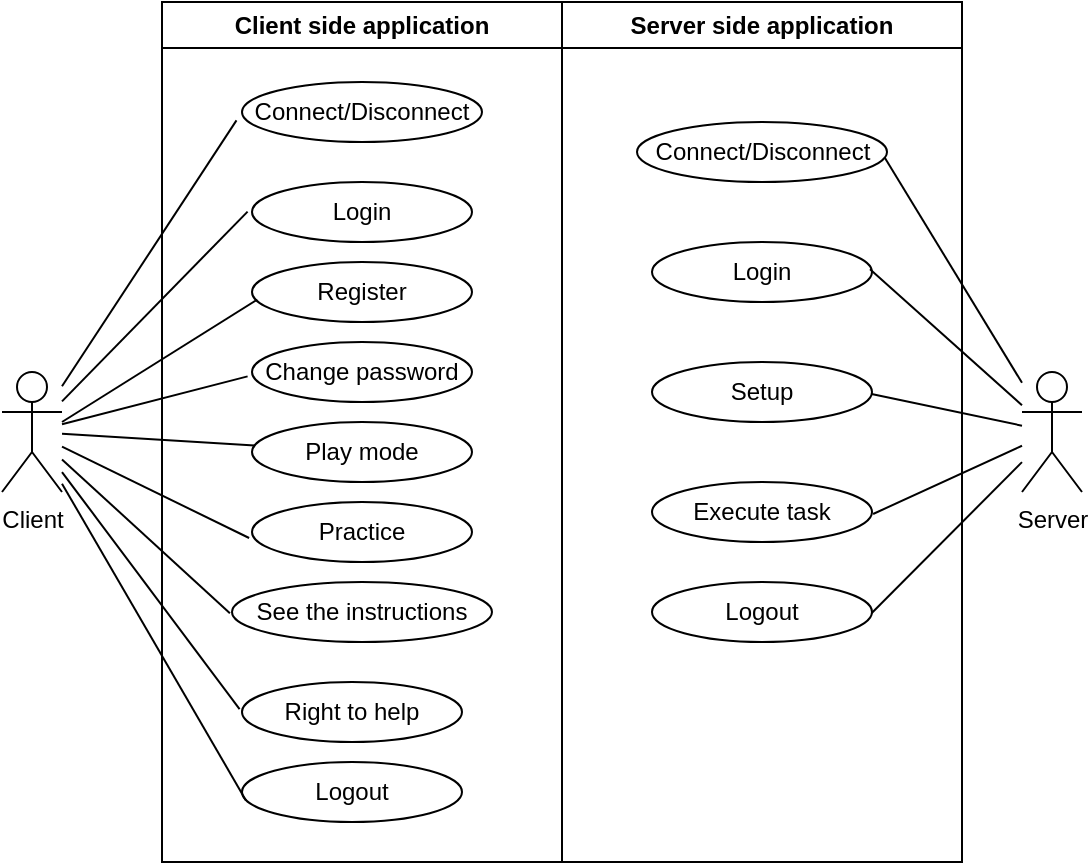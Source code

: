 <mxfile version="20.5.3" type="device"><diagram id="PUvr6VWNZQvmJfr10Y6K" name="Trang-1"><mxGraphModel dx="1060" dy="572" grid="1" gridSize="10" guides="1" tooltips="1" connect="0" arrows="1" fold="1" page="1" pageScale="1" pageWidth="827" pageHeight="1169" math="0" shadow="0"><root><mxCell id="0"/><mxCell id="1" parent="0"/><mxCell id="c_kQEcAIJq3f4hq2EldF-1" value="Server" style="shape=umlActor;verticalLabelPosition=bottom;verticalAlign=top;html=1;outlineConnect=0;" vertex="1" parent="1"><mxGeometry x="630" y="385" width="30" height="60" as="geometry"/></mxCell><mxCell id="c_kQEcAIJq3f4hq2EldF-2" value="Client" style="shape=umlActor;verticalLabelPosition=bottom;verticalAlign=top;html=1;outlineConnect=0;" vertex="1" parent="1"><mxGeometry x="120" y="385" width="30" height="60" as="geometry"/></mxCell><mxCell id="c_kQEcAIJq3f4hq2EldF-10" value="Client side application" style="swimlane;whiteSpace=wrap;html=1;startSize=23;" vertex="1" parent="1"><mxGeometry x="200" y="200" width="200" height="430" as="geometry"><mxRectangle x="200" y="200" width="170" height="30" as="alternateBounds"/></mxGeometry></mxCell><mxCell id="c_kQEcAIJq3f4hq2EldF-13" value="Connect/Disconnect" style="ellipse;whiteSpace=wrap;html=1;" vertex="1" parent="c_kQEcAIJq3f4hq2EldF-10"><mxGeometry x="40" y="40" width="120" height="30" as="geometry"/></mxCell><mxCell id="c_kQEcAIJq3f4hq2EldF-21" value="Logout" style="ellipse;whiteSpace=wrap;html=1;" vertex="1" parent="c_kQEcAIJq3f4hq2EldF-10"><mxGeometry x="40" y="380" width="110" height="30" as="geometry"/></mxCell><mxCell id="c_kQEcAIJq3f4hq2EldF-20" value="Practice" style="ellipse;whiteSpace=wrap;html=1;" vertex="1" parent="c_kQEcAIJq3f4hq2EldF-10"><mxGeometry x="45" y="250" width="110" height="30" as="geometry"/></mxCell><mxCell id="c_kQEcAIJq3f4hq2EldF-19" value="Play mode" style="ellipse;whiteSpace=wrap;html=1;" vertex="1" parent="c_kQEcAIJq3f4hq2EldF-10"><mxGeometry x="45" y="210" width="110" height="30" as="geometry"/></mxCell><mxCell id="c_kQEcAIJq3f4hq2EldF-18" value="Register" style="ellipse;whiteSpace=wrap;html=1;" vertex="1" parent="c_kQEcAIJq3f4hq2EldF-10"><mxGeometry x="45" y="130" width="110" height="30" as="geometry"/></mxCell><mxCell id="c_kQEcAIJq3f4hq2EldF-17" value="Change password" style="ellipse;whiteSpace=wrap;html=1;" vertex="1" parent="c_kQEcAIJq3f4hq2EldF-10"><mxGeometry x="45" y="170" width="110" height="30" as="geometry"/></mxCell><mxCell id="c_kQEcAIJq3f4hq2EldF-15" value="Login" style="ellipse;whiteSpace=wrap;html=1;" vertex="1" parent="c_kQEcAIJq3f4hq2EldF-10"><mxGeometry x="45" y="90" width="110" height="30" as="geometry"/></mxCell><mxCell id="c_kQEcAIJq3f4hq2EldF-29" value="Right to help" style="ellipse;whiteSpace=wrap;html=1;" vertex="1" parent="c_kQEcAIJq3f4hq2EldF-10"><mxGeometry x="40" y="340" width="110" height="30" as="geometry"/></mxCell><mxCell id="c_kQEcAIJq3f4hq2EldF-28" value="See the instructions" style="ellipse;whiteSpace=wrap;html=1;" vertex="1" parent="c_kQEcAIJq3f4hq2EldF-10"><mxGeometry x="35" y="290" width="130" height="30" as="geometry"/></mxCell><mxCell id="c_kQEcAIJq3f4hq2EldF-11" value="Server side application" style="swimlane;whiteSpace=wrap;html=1;" vertex="1" parent="1"><mxGeometry x="400" y="200" width="200" height="430" as="geometry"/></mxCell><mxCell id="c_kQEcAIJq3f4hq2EldF-26" value="Connect/Disconnect" style="ellipse;whiteSpace=wrap;html=1;" vertex="1" parent="c_kQEcAIJq3f4hq2EldF-11"><mxGeometry x="37.5" y="60" width="125" height="30" as="geometry"/></mxCell><mxCell id="c_kQEcAIJq3f4hq2EldF-27" value="Login" style="ellipse;whiteSpace=wrap;html=1;" vertex="1" parent="c_kQEcAIJq3f4hq2EldF-11"><mxGeometry x="45" y="120" width="110" height="30" as="geometry"/></mxCell><mxCell id="c_kQEcAIJq3f4hq2EldF-25" value="Setup" style="ellipse;whiteSpace=wrap;html=1;" vertex="1" parent="c_kQEcAIJq3f4hq2EldF-11"><mxGeometry x="45" y="180" width="110" height="30" as="geometry"/></mxCell><mxCell id="c_kQEcAIJq3f4hq2EldF-24" value="Execute task" style="ellipse;whiteSpace=wrap;html=1;" vertex="1" parent="c_kQEcAIJq3f4hq2EldF-11"><mxGeometry x="45" y="240" width="110" height="30" as="geometry"/></mxCell><mxCell id="c_kQEcAIJq3f4hq2EldF-14" value="Logout" style="ellipse;whiteSpace=wrap;html=1;" vertex="1" parent="c_kQEcAIJq3f4hq2EldF-11"><mxGeometry x="45" y="290" width="110" height="30" as="geometry"/></mxCell><mxCell id="c_kQEcAIJq3f4hq2EldF-31" value="" style="endArrow=none;html=1;rounded=0;exitX=-0.023;exitY=0.64;exitDx=0;exitDy=0;exitPerimeter=0;" edge="1" parent="1" source="c_kQEcAIJq3f4hq2EldF-13" target="c_kQEcAIJq3f4hq2EldF-2"><mxGeometry width="50" height="50" relative="1" as="geometry"><mxPoint x="390" y="400" as="sourcePoint"/><mxPoint x="170" y="390" as="targetPoint"/></mxGeometry></mxCell><mxCell id="c_kQEcAIJq3f4hq2EldF-32" value="" style="endArrow=none;html=1;rounded=0;entryX=-0.02;entryY=0.493;entryDx=0;entryDy=0;entryPerimeter=0;" edge="1" parent="1" source="c_kQEcAIJq3f4hq2EldF-2" target="c_kQEcAIJq3f4hq2EldF-15"><mxGeometry width="50" height="50" relative="1" as="geometry"><mxPoint x="400" y="410" as="sourcePoint"/><mxPoint x="450" y="360" as="targetPoint"/></mxGeometry></mxCell><mxCell id="c_kQEcAIJq3f4hq2EldF-33" value="" style="endArrow=none;html=1;rounded=0;" edge="1" parent="1" source="c_kQEcAIJq3f4hq2EldF-2" target="c_kQEcAIJq3f4hq2EldF-19"><mxGeometry width="50" height="50" relative="1" as="geometry"><mxPoint x="410" y="420" as="sourcePoint"/><mxPoint x="460" y="370" as="targetPoint"/></mxGeometry></mxCell><mxCell id="c_kQEcAIJq3f4hq2EldF-34" value="" style="endArrow=none;html=1;rounded=0;entryX=-0.02;entryY=0.573;entryDx=0;entryDy=0;entryPerimeter=0;" edge="1" parent="1" source="c_kQEcAIJq3f4hq2EldF-2" target="c_kQEcAIJq3f4hq2EldF-17"><mxGeometry width="50" height="50" relative="1" as="geometry"><mxPoint x="420" y="430" as="sourcePoint"/><mxPoint x="470" y="380" as="targetPoint"/></mxGeometry></mxCell><mxCell id="c_kQEcAIJq3f4hq2EldF-35" value="" style="endArrow=none;html=1;rounded=0;entryX=0.024;entryY=0.627;entryDx=0;entryDy=0;entryPerimeter=0;" edge="1" parent="1" target="c_kQEcAIJq3f4hq2EldF-18"><mxGeometry width="50" height="50" relative="1" as="geometry"><mxPoint x="150" y="410" as="sourcePoint"/><mxPoint x="480" y="390" as="targetPoint"/></mxGeometry></mxCell><mxCell id="c_kQEcAIJq3f4hq2EldF-36" value="" style="endArrow=none;html=1;rounded=0;entryX=-0.013;entryY=0.6;entryDx=0;entryDy=0;entryPerimeter=0;" edge="1" parent="1" source="c_kQEcAIJq3f4hq2EldF-2" target="c_kQEcAIJq3f4hq2EldF-20"><mxGeometry width="50" height="50" relative="1" as="geometry"><mxPoint x="440" y="450" as="sourcePoint"/><mxPoint x="490" y="400" as="targetPoint"/></mxGeometry></mxCell><mxCell id="c_kQEcAIJq3f4hq2EldF-37" value="" style="endArrow=none;html=1;rounded=0;entryX=-0.008;entryY=0.52;entryDx=0;entryDy=0;entryPerimeter=0;" edge="1" parent="1" source="c_kQEcAIJq3f4hq2EldF-2" target="c_kQEcAIJq3f4hq2EldF-28"><mxGeometry width="50" height="50" relative="1" as="geometry"><mxPoint x="170" y="420" as="sourcePoint"/><mxPoint x="500" y="410" as="targetPoint"/></mxGeometry></mxCell><mxCell id="c_kQEcAIJq3f4hq2EldF-38" value="" style="endArrow=none;html=1;rounded=0;entryX=-0.011;entryY=0.453;entryDx=0;entryDy=0;entryPerimeter=0;" edge="1" parent="1" source="c_kQEcAIJq3f4hq2EldF-2" target="c_kQEcAIJq3f4hq2EldF-29"><mxGeometry width="50" height="50" relative="1" as="geometry"><mxPoint x="170" y="420" as="sourcePoint"/><mxPoint x="510" y="420" as="targetPoint"/></mxGeometry></mxCell><mxCell id="c_kQEcAIJq3f4hq2EldF-39" value="" style="endArrow=none;html=1;rounded=0;entryX=0.018;entryY=0.64;entryDx=0;entryDy=0;entryPerimeter=0;" edge="1" parent="1" source="c_kQEcAIJq3f4hq2EldF-2" target="c_kQEcAIJq3f4hq2EldF-21"><mxGeometry width="50" height="50" relative="1" as="geometry"><mxPoint x="470" y="480" as="sourcePoint"/><mxPoint x="520" y="430" as="targetPoint"/></mxGeometry></mxCell><mxCell id="c_kQEcAIJq3f4hq2EldF-40" value="" style="endArrow=none;html=1;rounded=0;exitX=0.99;exitY=0.587;exitDx=0;exitDy=0;exitPerimeter=0;" edge="1" parent="1" source="c_kQEcAIJq3f4hq2EldF-26" target="c_kQEcAIJq3f4hq2EldF-1"><mxGeometry width="50" height="50" relative="1" as="geometry"><mxPoint x="480" y="490" as="sourcePoint"/><mxPoint x="630" y="420" as="targetPoint"/></mxGeometry></mxCell><mxCell id="c_kQEcAIJq3f4hq2EldF-41" value="" style="endArrow=none;html=1;rounded=0;exitX=0.991;exitY=0.453;exitDx=0;exitDy=0;exitPerimeter=0;" edge="1" parent="1" source="c_kQEcAIJq3f4hq2EldF-27" target="c_kQEcAIJq3f4hq2EldF-1"><mxGeometry width="50" height="50" relative="1" as="geometry"><mxPoint x="490" y="500" as="sourcePoint"/><mxPoint x="630" y="420" as="targetPoint"/></mxGeometry></mxCell><mxCell id="c_kQEcAIJq3f4hq2EldF-42" value="" style="endArrow=none;html=1;rounded=0;exitX=0.998;exitY=0.533;exitDx=0;exitDy=0;exitPerimeter=0;" edge="1" parent="1" source="c_kQEcAIJq3f4hq2EldF-25" target="c_kQEcAIJq3f4hq2EldF-1"><mxGeometry width="50" height="50" relative="1" as="geometry"><mxPoint x="500" y="510" as="sourcePoint"/><mxPoint x="630" y="420" as="targetPoint"/></mxGeometry></mxCell><mxCell id="c_kQEcAIJq3f4hq2EldF-43" value="" style="endArrow=none;html=1;rounded=0;exitX=1.005;exitY=0.533;exitDx=0;exitDy=0;exitPerimeter=0;" edge="1" parent="1" source="c_kQEcAIJq3f4hq2EldF-24" target="c_kQEcAIJq3f4hq2EldF-1"><mxGeometry width="50" height="50" relative="1" as="geometry"><mxPoint x="510" y="520" as="sourcePoint"/><mxPoint x="560" y="470" as="targetPoint"/></mxGeometry></mxCell><mxCell id="c_kQEcAIJq3f4hq2EldF-44" value="" style="endArrow=none;html=1;rounded=0;entryX=0.998;entryY=0.52;entryDx=0;entryDy=0;entryPerimeter=0;" edge="1" parent="1" source="c_kQEcAIJq3f4hq2EldF-1" target="c_kQEcAIJq3f4hq2EldF-14"><mxGeometry width="50" height="50" relative="1" as="geometry"><mxPoint x="630" y="420" as="sourcePoint"/><mxPoint x="570" y="480" as="targetPoint"/></mxGeometry></mxCell></root></mxGraphModel></diagram></mxfile>